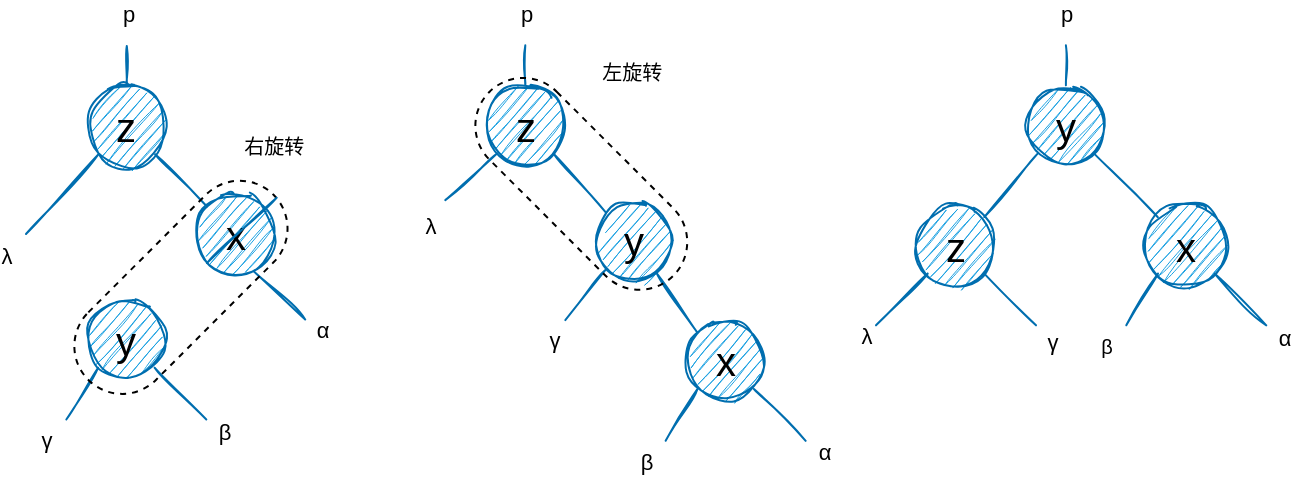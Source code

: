 <mxfile>
    <diagram id="AhWlzKmKPv5T9BWCtDrj" name="Page-1">
        <mxGraphModel dx="875" dy="506" grid="1" gridSize="10" guides="1" tooltips="1" connect="1" arrows="1" fold="1" page="1" pageScale="1" pageWidth="850" pageHeight="1100" math="0" shadow="0">
            <root>
                <mxCell id="0"/>
                <mxCell id="1" parent="0"/>
                <mxCell id="69" value="z" style="ellipse;whiteSpace=wrap;html=1;aspect=fixed;sketch=1;fillColor=#1ba1e2;strokeColor=#006EAF;fontSize=20;labelBackgroundColor=none;fontColor=#000000;" parent="1" vertex="1">
                    <mxGeometry x="309.65" y="75.66" width="40" height="40" as="geometry"/>
                </mxCell>
                <mxCell id="70" value="" style="endArrow=none;html=1;exitX=0.5;exitY=0;exitDx=0;exitDy=0;sketch=1;labelBackgroundColor=none;fillColor=#1ba1e2;strokeColor=#006EAF;fontColor=#000000;" parent="1" source="69" edge="1">
                    <mxGeometry x="299.65" y="55.66" width="50" height="50" as="geometry">
                        <mxPoint x="319.65" y="65.66" as="sourcePoint"/>
                        <mxPoint x="329.65" y="55.66" as="targetPoint"/>
                    </mxGeometry>
                </mxCell>
                <mxCell id="71" value="p" style="edgeLabel;html=1;align=center;verticalAlign=middle;resizable=0;points=[];labelBackgroundColor=none;fontColor=#000000;" parent="70" vertex="1" connectable="0">
                    <mxGeometry x="-0.007" y="-1" relative="1" as="geometry">
                        <mxPoint x="-1" y="-26" as="offset"/>
                    </mxGeometry>
                </mxCell>
                <mxCell id="72" value="" style="endArrow=none;html=1;sketch=1;labelBackgroundColor=none;fillColor=#1ba1e2;strokeColor=#006EAF;exitX=0;exitY=1;exitDx=0;exitDy=0;fontColor=#000000;" parent="1" source="69" edge="1">
                    <mxGeometry x="369.65" y="61.37" width="50" height="50" as="geometry">
                        <mxPoint x="349.65" y="115.66" as="sourcePoint"/>
                        <mxPoint x="289.65" y="133.04" as="targetPoint"/>
                    </mxGeometry>
                </mxCell>
                <mxCell id="73" value="λ" style="edgeLabel;html=1;align=center;verticalAlign=middle;resizable=0;points=[];labelBackgroundColor=none;fontColor=#000000;" parent="72" vertex="1" connectable="0">
                    <mxGeometry x="-0.007" y="-1" relative="1" as="geometry">
                        <mxPoint x="-20.37" y="25.21" as="offset"/>
                    </mxGeometry>
                </mxCell>
                <mxCell id="74" value="" style="endArrow=none;html=1;exitX=1;exitY=1;exitDx=0;exitDy=0;sketch=1;entryX=0;entryY=0;entryDx=0;entryDy=0;labelBackgroundColor=none;fillColor=#1ba1e2;strokeColor=#006EAF;fontColor=#000000;" parent="1" source="69" target="75" edge="1">
                    <mxGeometry x="391.77" y="54.7" width="50" height="50" as="geometry">
                        <mxPoint x="487.628" y="118.842" as="sourcePoint"/>
                        <mxPoint x="461.77" y="134.7" as="targetPoint"/>
                    </mxGeometry>
                </mxCell>
                <mxCell id="75" value="y" style="ellipse;whiteSpace=wrap;html=1;aspect=fixed;sketch=1;fillColor=#1ba1e2;strokeColor=#006EAF;fontSize=20;labelBackgroundColor=none;fontColor=#000000;" parent="1" vertex="1">
                    <mxGeometry x="364.11" y="133.41" width="40" height="40" as="geometry"/>
                </mxCell>
                <mxCell id="78" value="" style="endArrow=none;html=1;sketch=1;labelBackgroundColor=none;fillColor=#1ba1e2;strokeColor=#006EAF;entryX=0;entryY=0;entryDx=0;entryDy=0;fontColor=#000000;" parent="1" source="75" target="79" edge="1">
                    <mxGeometry x="294.11" y="53.41" width="50" height="50" as="geometry">
                        <mxPoint x="469.968" y="193.412" as="sourcePoint"/>
                        <mxPoint x="424.11" y="193.41" as="targetPoint"/>
                    </mxGeometry>
                </mxCell>
                <mxCell id="79" value="x" style="ellipse;whiteSpace=wrap;html=1;aspect=fixed;sketch=1;fillColor=#1ba1e2;strokeColor=#006EAF;fontSize=20;labelBackgroundColor=none;fontColor=#000000;" parent="1" vertex="1">
                    <mxGeometry x="409.82" y="193.41" width="40" height="40" as="geometry"/>
                </mxCell>
                <mxCell id="80" value="" style="endArrow=none;html=1;exitX=0;exitY=1;exitDx=0;exitDy=0;sketch=1;labelBackgroundColor=none;fillColor=#1ba1e2;strokeColor=#006EAF;fontColor=#000000;" parent="1" source="79" edge="1">
                    <mxGeometry x="333.96" y="109.27" width="50" height="50" as="geometry">
                        <mxPoint x="409.818" y="223.412" as="sourcePoint"/>
                        <mxPoint x="399.82" y="253.41" as="targetPoint"/>
                    </mxGeometry>
                </mxCell>
                <mxCell id="81" value="β" style="edgeLabel;html=1;align=center;verticalAlign=middle;resizable=0;points=[];labelBackgroundColor=none;fontColor=#000000;" parent="80" vertex="1" connectable="0">
                    <mxGeometry x="-0.007" y="-1" relative="1" as="geometry">
                        <mxPoint x="-17.24" y="23.64" as="offset"/>
                    </mxGeometry>
                </mxCell>
                <mxCell id="82" value="" style="endArrow=none;html=1;exitX=1;exitY=1;exitDx=0;exitDy=0;sketch=1;labelBackgroundColor=none;fillColor=#1ba1e2;strokeColor=#006EAF;fontColor=#000000;" parent="1" source="79" edge="1">
                    <mxGeometry x="343.96" y="119.27" width="50" height="50" as="geometry">
                        <mxPoint x="425.678" y="237.552" as="sourcePoint"/>
                        <mxPoint x="469.82" y="253.41" as="targetPoint"/>
                    </mxGeometry>
                </mxCell>
                <mxCell id="83" value="α" style="edgeLabel;html=1;align=center;verticalAlign=middle;resizable=0;points=[];labelBackgroundColor=none;fontColor=#000000;" parent="82" vertex="1" connectable="0">
                    <mxGeometry x="-0.007" y="-1" relative="1" as="geometry">
                        <mxPoint x="22.64" y="18.22" as="offset"/>
                    </mxGeometry>
                </mxCell>
                <mxCell id="86" value="" style="endArrow=none;html=1;sketch=1;labelBackgroundColor=none;fillColor=#1ba1e2;strokeColor=#006EAF;fontColor=#000000;" parent="1" edge="1">
                    <mxGeometry x="258.25" y="129.27" width="50" height="50" as="geometry">
                        <mxPoint x="369.65" y="168.04" as="sourcePoint"/>
                        <mxPoint x="349.65" y="193.04" as="targetPoint"/>
                    </mxGeometry>
                </mxCell>
                <mxCell id="87" value="γ" style="edgeLabel;html=1;align=center;verticalAlign=middle;resizable=0;points=[];labelBackgroundColor=none;fontColor=#000000;" parent="86" vertex="1" connectable="0">
                    <mxGeometry x="-0.007" y="-1" relative="1" as="geometry">
                        <mxPoint x="-15.31" y="23.03" as="offset"/>
                    </mxGeometry>
                </mxCell>
                <mxCell id="88" value="" style="rounded=1;whiteSpace=wrap;html=1;rotation=45;arcSize=50;fillColor=none;dashed=1;fontColor=#000000;" parent="1" vertex="1">
                    <mxGeometry x="292.65" y="101.04" width="130" height="47.79" as="geometry"/>
                </mxCell>
                <mxCell id="89" value="左旋转&amp;nbsp;" style="text;html=1;align=center;verticalAlign=middle;resizable=0;points=[];autosize=1;fontSize=10;fontColor=#000000;" parent="1" vertex="1">
                    <mxGeometry x="359.11" y="59.04" width="50" height="20" as="geometry"/>
                </mxCell>
                <mxCell id="109" value="" style="group;fontColor=#000000;" parent="1" vertex="1" connectable="0">
                    <mxGeometry x="505" y="55.66" width="195.15" height="140" as="geometry"/>
                </mxCell>
                <mxCell id="91" value="y" style="ellipse;whiteSpace=wrap;html=1;aspect=fixed;sketch=1;fillColor=#1ba1e2;strokeColor=#006EAF;fontSize=20;labelBackgroundColor=none;fontColor=#000000;" parent="109" vertex="1">
                    <mxGeometry x="74.95" y="20" width="40" height="40" as="geometry"/>
                </mxCell>
                <mxCell id="92" value="" style="endArrow=none;html=1;exitX=0.5;exitY=0;exitDx=0;exitDy=0;sketch=1;labelBackgroundColor=none;fillColor=#1ba1e2;strokeColor=#006EAF;fontColor=#000000;" parent="109" source="91" edge="1">
                    <mxGeometry x="64.95" width="50" height="50" as="geometry">
                        <mxPoint x="84.95" y="10" as="sourcePoint"/>
                        <mxPoint x="94.95" as="targetPoint"/>
                    </mxGeometry>
                </mxCell>
                <mxCell id="93" value="p" style="edgeLabel;html=1;align=center;verticalAlign=middle;resizable=0;points=[];labelBackgroundColor=none;fontColor=#000000;" parent="92" vertex="1" connectable="0">
                    <mxGeometry x="-0.007" y="-1" relative="1" as="geometry">
                        <mxPoint x="-1" y="-26" as="offset"/>
                    </mxGeometry>
                </mxCell>
                <mxCell id="94" value="" style="endArrow=none;html=1;sketch=1;labelBackgroundColor=none;fillColor=#1ba1e2;strokeColor=#006EAF;exitX=1;exitY=1;exitDx=0;exitDy=0;fontColor=#000000;" parent="109" source="91" target="101" edge="1">
                    <mxGeometry x="134.95" y="5.71" width="50" height="50" as="geometry">
                        <mxPoint x="114.95" y="60" as="sourcePoint"/>
                        <mxPoint x="134.95" y="75.71" as="targetPoint"/>
                    </mxGeometry>
                </mxCell>
                <mxCell id="96" value="" style="endArrow=none;html=1;exitX=0;exitY=1;exitDx=0;exitDy=0;sketch=1;entryX=1;entryY=0;entryDx=0;entryDy=0;labelBackgroundColor=none;fillColor=#1ba1e2;strokeColor=#006EAF;fontColor=#000000;" parent="109" source="91" target="97" edge="1">
                    <mxGeometry x="64.95" width="50" height="50" as="geometry">
                        <mxPoint x="160.808" y="64.142" as="sourcePoint"/>
                        <mxPoint x="134.95" y="80" as="targetPoint"/>
                    </mxGeometry>
                </mxCell>
                <mxCell id="97" value="z" style="ellipse;whiteSpace=wrap;html=1;aspect=fixed;sketch=1;fillColor=#1ba1e2;strokeColor=#006EAF;fontSize=20;labelBackgroundColor=none;fontColor=#000000;" parent="109" vertex="1">
                    <mxGeometry x="20" y="80" width="40" height="40" as="geometry"/>
                </mxCell>
                <mxCell id="98" value="" style="endArrow=none;html=1;exitX=0;exitY=1;exitDx=0;exitDy=0;sketch=1;labelBackgroundColor=none;fillColor=#1ba1e2;strokeColor=#006EAF;fontColor=#000000;" parent="109" source="97" edge="1">
                    <mxGeometry x="-50" width="50" height="50" as="geometry">
                        <mxPoint x="19.998" y="120.002" as="sourcePoint"/>
                        <mxPoint y="140" as="targetPoint"/>
                    </mxGeometry>
                </mxCell>
                <mxCell id="99" value="λ" style="edgeLabel;html=1;align=center;verticalAlign=middle;resizable=0;points=[];labelBackgroundColor=none;fontColor=#000000;" parent="98" vertex="1" connectable="0">
                    <mxGeometry x="-0.007" y="-1" relative="1" as="geometry">
                        <mxPoint x="-17.47" y="18.89" as="offset"/>
                    </mxGeometry>
                </mxCell>
                <mxCell id="100" value="" style="endArrow=none;html=1;exitX=1;exitY=1;exitDx=0;exitDy=0;sketch=1;labelBackgroundColor=none;fillColor=#1ba1e2;strokeColor=#006EAF;fontColor=#000000;" parent="109" source="97" edge="1">
                    <mxGeometry x="-50" width="50" height="50" as="geometry">
                        <mxPoint x="125.858" y="140.002" as="sourcePoint"/>
                        <mxPoint x="80" y="140" as="targetPoint"/>
                    </mxGeometry>
                </mxCell>
                <mxCell id="108" value="&lt;span style=&quot;font-size: 11px&quot;&gt;γ&lt;/span&gt;" style="edgeLabel;html=1;align=center;verticalAlign=middle;resizable=0;points=[];fontSize=10;fontColor=#000000;" parent="100" vertex="1" connectable="0">
                    <mxGeometry relative="1" as="geometry">
                        <mxPoint x="20.05" y="21.09" as="offset"/>
                    </mxGeometry>
                </mxCell>
                <mxCell id="101" value="x" style="ellipse;whiteSpace=wrap;html=1;aspect=fixed;sketch=1;fillColor=#1ba1e2;strokeColor=#006EAF;fontSize=20;labelBackgroundColor=none;fontColor=#000000;" parent="109" vertex="1">
                    <mxGeometry x="135.15" y="80" width="40" height="40" as="geometry"/>
                </mxCell>
                <mxCell id="102" value="" style="endArrow=none;html=1;exitX=0;exitY=1;exitDx=0;exitDy=0;sketch=1;labelBackgroundColor=none;fillColor=#1ba1e2;strokeColor=#006EAF;fontColor=#000000;" parent="109" source="101" edge="1">
                    <mxGeometry x="59.29" y="-4.14" width="50" height="50" as="geometry">
                        <mxPoint x="135.148" y="110.002" as="sourcePoint"/>
                        <mxPoint x="125.15" y="140" as="targetPoint"/>
                    </mxGeometry>
                </mxCell>
                <mxCell id="103" value="&lt;span style=&quot;font-size: 10px&quot;&gt;β&lt;/span&gt;" style="edgeLabel;html=1;align=center;verticalAlign=middle;resizable=0;points=[];labelBackgroundColor=none;fontColor=#000000;" parent="102" vertex="1" connectable="0">
                    <mxGeometry x="-0.007" y="-1" relative="1" as="geometry">
                        <mxPoint x="-17.24" y="23.64" as="offset"/>
                    </mxGeometry>
                </mxCell>
                <mxCell id="104" value="" style="endArrow=none;html=1;exitX=1;exitY=1;exitDx=0;exitDy=0;sketch=1;labelBackgroundColor=none;fillColor=#1ba1e2;strokeColor=#006EAF;fontColor=#000000;" parent="109" source="101" edge="1">
                    <mxGeometry x="69.29" y="5.86" width="50" height="50" as="geometry">
                        <mxPoint x="151.008" y="124.142" as="sourcePoint"/>
                        <mxPoint x="195.15" y="140" as="targetPoint"/>
                    </mxGeometry>
                </mxCell>
                <mxCell id="105" value="α" style="edgeLabel;html=1;align=center;verticalAlign=middle;resizable=0;points=[];labelBackgroundColor=none;fontColor=#000000;" parent="104" vertex="1" connectable="0">
                    <mxGeometry x="-0.007" y="-1" relative="1" as="geometry">
                        <mxPoint x="22.64" y="18.22" as="offset"/>
                    </mxGeometry>
                </mxCell>
                <mxCell id="2" value="z" style="ellipse;whiteSpace=wrap;html=1;aspect=fixed;sketch=1;fillColor=#1ba1e2;strokeColor=#006EAF;fontSize=20;labelBackgroundColor=none;fontColor=#000000;" parent="1" vertex="1">
                    <mxGeometry x="110.4" y="76" width="40" height="40" as="geometry"/>
                </mxCell>
                <mxCell id="4" value="" style="endArrow=none;html=1;exitX=0.5;exitY=0;exitDx=0;exitDy=0;sketch=1;labelBackgroundColor=none;fillColor=#1ba1e2;strokeColor=#006EAF;fontColor=#000000;" parent="1" source="2" edge="1">
                    <mxGeometry x="100.4" y="56" width="50" height="50" as="geometry">
                        <mxPoint x="120.4" y="66" as="sourcePoint"/>
                        <mxPoint x="130.4" y="56" as="targetPoint"/>
                    </mxGeometry>
                </mxCell>
                <mxCell id="5" value="p" style="edgeLabel;html=1;align=center;verticalAlign=middle;resizable=0;points=[];labelBackgroundColor=none;fontColor=#000000;" parent="4" vertex="1" connectable="0">
                    <mxGeometry x="-0.007" y="-1" relative="1" as="geometry">
                        <mxPoint x="-1" y="-26" as="offset"/>
                    </mxGeometry>
                </mxCell>
                <mxCell id="6" value="" style="endArrow=none;html=1;sketch=1;labelBackgroundColor=none;fillColor=#1ba1e2;strokeColor=#006EAF;exitX=1;exitY=1;exitDx=0;exitDy=0;entryX=0;entryY=0;entryDx=0;entryDy=0;fontColor=#000000;" parent="1" source="2" edge="1" target="10">
                    <mxGeometry x="170.4" y="61.71" width="50" height="50" as="geometry">
                        <mxPoint x="150.4" y="116" as="sourcePoint"/>
                        <mxPoint x="170.4" y="131.71" as="targetPoint"/>
                    </mxGeometry>
                </mxCell>
                <mxCell id="10" value="x" style="ellipse;whiteSpace=wrap;html=1;aspect=fixed;sketch=1;fillColor=#1ba1e2;strokeColor=#006EAF;fontSize=20;labelBackgroundColor=none;fontColor=#000000;" parent="1" vertex="1">
                    <mxGeometry x="164.6" y="130.37" width="40" height="40" as="geometry"/>
                </mxCell>
                <mxCell id="58" value="y" style="ellipse;whiteSpace=wrap;html=1;aspect=fixed;sketch=1;fillColor=#1ba1e2;strokeColor=#006EAF;fontSize=20;labelBackgroundColor=none;fontColor=#000000;" parent="1" vertex="1">
                    <mxGeometry x="110.17" y="182.75" width="40" height="40" as="geometry"/>
                </mxCell>
                <mxCell id="59" value="" style="endArrow=none;html=1;exitX=0;exitY=1;exitDx=0;exitDy=0;sketch=1;labelBackgroundColor=none;fillColor=#1ba1e2;strokeColor=#006EAF;fontColor=#000000;" parent="1" source="58" edge="1">
                    <mxGeometry x="34.31" y="98.61" width="50" height="50" as="geometry">
                        <mxPoint x="110.168" y="212.752" as="sourcePoint"/>
                        <mxPoint x="100.17" y="242.75" as="targetPoint"/>
                    </mxGeometry>
                </mxCell>
                <mxCell id="60" value="γ" style="edgeLabel;html=1;align=center;verticalAlign=middle;resizable=0;points=[];labelBackgroundColor=none;fontColor=#000000;" parent="59" vertex="1" connectable="0">
                    <mxGeometry x="-0.007" y="-1" relative="1" as="geometry">
                        <mxPoint x="-17.24" y="23.64" as="offset"/>
                    </mxGeometry>
                </mxCell>
                <mxCell id="61" value="" style="endArrow=none;html=1;exitX=1;exitY=1;exitDx=0;exitDy=0;sketch=1;labelBackgroundColor=none;fillColor=#1ba1e2;strokeColor=#006EAF;fontColor=#000000;" parent="1" source="58" edge="1">
                    <mxGeometry x="44.31" y="108.61" width="50" height="50" as="geometry">
                        <mxPoint x="126.028" y="226.892" as="sourcePoint"/>
                        <mxPoint x="170.17" y="242.75" as="targetPoint"/>
                    </mxGeometry>
                </mxCell>
                <mxCell id="62" value="β" style="edgeLabel;html=1;align=center;verticalAlign=middle;resizable=0;points=[];labelBackgroundColor=none;fontColor=#000000;" parent="61" vertex="1" connectable="0">
                    <mxGeometry x="-0.007" y="-1" relative="1" as="geometry">
                        <mxPoint x="22.64" y="18.22" as="offset"/>
                    </mxGeometry>
                </mxCell>
                <mxCell id="66" value="右旋转&amp;nbsp;" style="text;html=1;align=center;verticalAlign=middle;resizable=0;points=[];autosize=1;fontSize=10;fontColor=#000000;" parent="1" vertex="1">
                    <mxGeometry x="180" y="96" width="50" height="20" as="geometry"/>
                </mxCell>
                <mxCell id="111" value="" style="endArrow=none;html=1;exitX=0.73;exitY=0.956;exitDx=0;exitDy=0;sketch=1;labelBackgroundColor=none;fillColor=#1ba1e2;strokeColor=#006EAF;exitPerimeter=0;fontColor=#000000;" edge="1" parent="1" source="10">
                    <mxGeometry x="43.91" y="130.08" width="50" height="50" as="geometry">
                        <mxPoint x="143.912" y="238.362" as="sourcePoint"/>
                        <mxPoint x="219.6" y="192.75" as="targetPoint"/>
                    </mxGeometry>
                </mxCell>
                <mxCell id="112" value="α" style="edgeLabel;html=1;align=center;verticalAlign=middle;resizable=0;points=[];labelBackgroundColor=none;fontColor=#000000;" vertex="1" connectable="0" parent="111">
                    <mxGeometry x="-0.007" y="-1" relative="1" as="geometry">
                        <mxPoint x="22.29" y="16.54" as="offset"/>
                    </mxGeometry>
                </mxCell>
                <mxCell id="63" value="" style="rounded=1;whiteSpace=wrap;html=1;rotation=-45;arcSize=50;fillColor=none;dashed=1;fontColor=#000000;" parent="1" vertex="1">
                    <mxGeometry x="92" y="152.77" width="130.94" height="47.79" as="geometry"/>
                </mxCell>
                <mxCell id="113" value="" style="endArrow=none;html=1;exitX=0;exitY=1;exitDx=0;exitDy=0;sketch=1;labelBackgroundColor=none;fillColor=#1ba1e2;strokeColor=#006EAF;fontColor=#000000;" edge="1" parent="1" source="10" target="63">
                    <mxGeometry x="94.6" y="50.37" width="50" height="50" as="geometry">
                        <mxPoint x="170.458" y="164.512" as="sourcePoint"/>
                        <mxPoint x="144.682" y="188.988" as="targetPoint"/>
                    </mxGeometry>
                </mxCell>
                <mxCell id="114" value="" style="endArrow=none;html=1;exitX=0;exitY=1;exitDx=0;exitDy=0;sketch=1;labelBackgroundColor=none;fillColor=#1ba1e2;strokeColor=#006EAF;fontColor=#000000;" edge="1" parent="1" source="2">
                    <mxGeometry x="44.31" y="108.61" width="50" height="50" as="geometry">
                        <mxPoint x="126.028" y="226.892" as="sourcePoint"/>
                        <mxPoint x="80" y="150" as="targetPoint"/>
                    </mxGeometry>
                </mxCell>
                <mxCell id="115" value="λ" style="edgeLabel;html=1;align=center;verticalAlign=middle;resizable=0;points=[];labelBackgroundColor=none;fontColor=#000000;" vertex="1" connectable="0" parent="114">
                    <mxGeometry x="-0.007" y="-1" relative="1" as="geometry">
                        <mxPoint x="-27.42" y="31.64" as="offset"/>
                    </mxGeometry>
                </mxCell>
            </root>
        </mxGraphModel>
    </diagram>
</mxfile>
